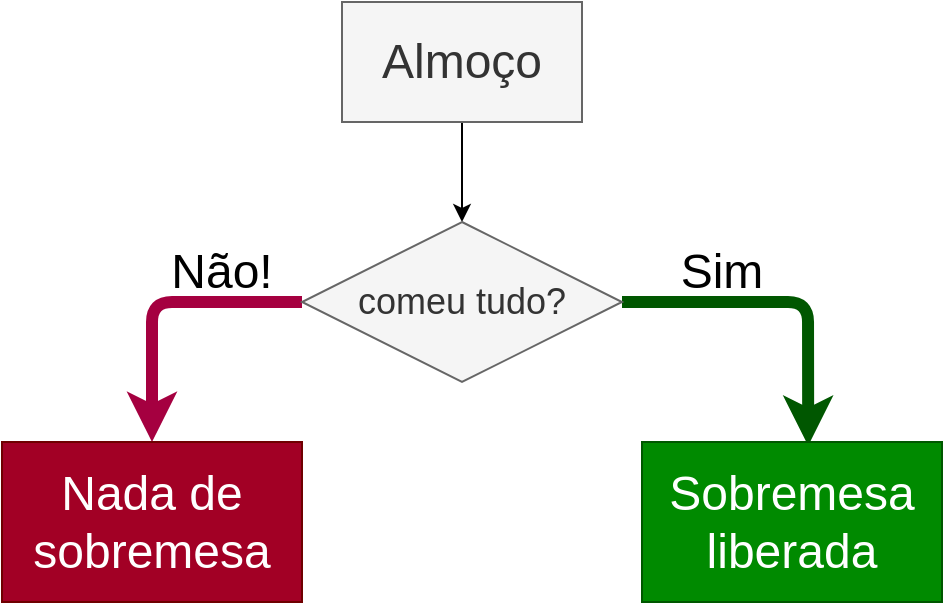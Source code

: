 <mxfile>
    <diagram id="GNp1SOfsYWUd00TNaGzI" name="Página-1">
        <mxGraphModel dx="490" dy="502" grid="0" gridSize="10" guides="1" tooltips="1" connect="1" arrows="1" fold="1" page="1" pageScale="1" pageWidth="827" pageHeight="1169" math="0" shadow="0">
            <root>
                <mxCell id="0"/>
                <mxCell id="1" parent="0"/>
                <mxCell id="4" style="edgeStyle=none;html=1;entryX=0.5;entryY=0;entryDx=0;entryDy=0;" parent="1" source="2" target="3" edge="1">
                    <mxGeometry relative="1" as="geometry"/>
                </mxCell>
                <mxCell id="2" value="&lt;font style=&quot;font-size: 24px;&quot;&gt;Almoço&lt;/font&gt;" style="rounded=0;whiteSpace=wrap;html=1;fillColor=#f5f5f5;strokeColor=#666666;fontColor=#333333;" parent="1" vertex="1">
                    <mxGeometry x="280" y="100" width="120" height="60" as="geometry"/>
                </mxCell>
                <mxCell id="6" style="edgeStyle=none;html=1;exitX=0;exitY=0.5;exitDx=0;exitDy=0;entryX=0.5;entryY=0;entryDx=0;entryDy=0;fillColor=#d80073;strokeColor=#A50040;strokeWidth=6;" parent="1" source="3" target="5" edge="1">
                    <mxGeometry relative="1" as="geometry">
                        <Array as="points">
                            <mxPoint x="185" y="250"/>
                        </Array>
                    </mxGeometry>
                </mxCell>
                <mxCell id="8" style="edgeStyle=none;html=1;entryX=0.554;entryY=0.024;entryDx=0;entryDy=0;entryPerimeter=0;strokeWidth=6;fontSize=24;fillColor=#008a00;strokeColor=#005700;" parent="1" source="3" target="7" edge="1">
                    <mxGeometry relative="1" as="geometry">
                        <Array as="points">
                            <mxPoint x="513" y="250"/>
                        </Array>
                    </mxGeometry>
                </mxCell>
                <mxCell id="3" value="&lt;font style=&quot;font-size: 18px;&quot;&gt;comeu tudo?&lt;/font&gt;" style="rhombus;whiteSpace=wrap;html=1;fillColor=#f5f5f5;fontColor=#333333;strokeColor=#666666;" parent="1" vertex="1">
                    <mxGeometry x="260" y="210" width="160" height="80" as="geometry"/>
                </mxCell>
                <mxCell id="5" value="&lt;font style=&quot;font-size: 24px;&quot;&gt;Nada de sobremesa&lt;/font&gt;" style="rounded=0;whiteSpace=wrap;html=1;fillColor=#a20025;strokeColor=#6F0000;fontColor=#ffffff;" parent="1" vertex="1">
                    <mxGeometry x="110" y="320" width="150" height="80" as="geometry"/>
                </mxCell>
                <mxCell id="7" value="&lt;font style=&quot;font-size: 24px;&quot;&gt;Sobremesa liberada&lt;/font&gt;" style="rounded=0;whiteSpace=wrap;html=1;fillColor=#008a00;strokeColor=#005700;fontColor=#ffffff;" parent="1" vertex="1">
                    <mxGeometry x="430" y="320" width="150" height="80" as="geometry"/>
                </mxCell>
                <mxCell id="9" value="Não!" style="text;html=1;strokeColor=none;fillColor=none;align=center;verticalAlign=middle;whiteSpace=wrap;rounded=0;fontSize=24;" parent="1" vertex="1">
                    <mxGeometry x="190" y="220" width="60" height="30" as="geometry"/>
                </mxCell>
                <mxCell id="10" value="Sim" style="text;html=1;strokeColor=none;fillColor=none;align=center;verticalAlign=middle;whiteSpace=wrap;rounded=0;fontSize=24;" parent="1" vertex="1">
                    <mxGeometry x="440" y="220" width="60" height="30" as="geometry"/>
                </mxCell>
            </root>
        </mxGraphModel>
    </diagram>
</mxfile>